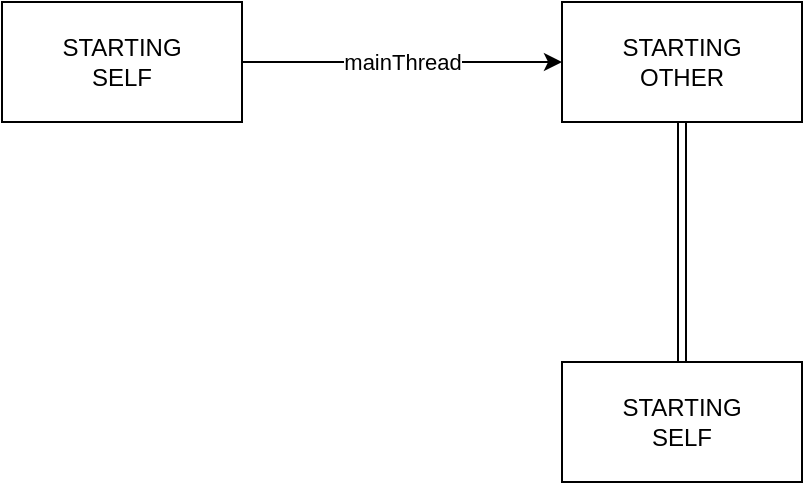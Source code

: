 <mxfile version="26.1.1">
  <diagram name="Page-1" id="flVwy_8u9ZJ36ITSE2dx">
    <mxGraphModel dx="1035" dy="616" grid="1" gridSize="10" guides="1" tooltips="1" connect="1" arrows="1" fold="1" page="1" pageScale="1" pageWidth="1100" pageHeight="850" math="0" shadow="0">
      <root>
        <mxCell id="0" />
        <mxCell id="1" parent="0" />
        <mxCell id="OM-WZS_Kf4vFHg-LFvVT-10" value="mainThread" style="edgeStyle=orthogonalEdgeStyle;rounded=0;orthogonalLoop=1;jettySize=auto;html=1;exitX=1;exitY=0.5;exitDx=0;exitDy=0;entryX=0;entryY=0.5;entryDx=0;entryDy=0;" edge="1" parent="1" source="OM-WZS_Kf4vFHg-LFvVT-6" target="OM-WZS_Kf4vFHg-LFvVT-7">
          <mxGeometry relative="1" as="geometry" />
        </mxCell>
        <mxCell id="OM-WZS_Kf4vFHg-LFvVT-6" value="STARTING&lt;div&gt;SELF&lt;/div&gt;" style="rounded=0;whiteSpace=wrap;html=1;" vertex="1" parent="1">
          <mxGeometry x="40" y="40" width="120" height="60" as="geometry" />
        </mxCell>
        <mxCell id="OM-WZS_Kf4vFHg-LFvVT-9" style="edgeStyle=orthogonalEdgeStyle;rounded=0;orthogonalLoop=1;jettySize=auto;html=1;exitX=0.5;exitY=1;exitDx=0;exitDy=0;entryX=0.5;entryY=0;entryDx=0;entryDy=0;shape=link;" edge="1" parent="1" source="OM-WZS_Kf4vFHg-LFvVT-7" target="OM-WZS_Kf4vFHg-LFvVT-8">
          <mxGeometry relative="1" as="geometry" />
        </mxCell>
        <mxCell id="OM-WZS_Kf4vFHg-LFvVT-7" value="STARTING&lt;div&gt;OTHER&lt;/div&gt;" style="rounded=0;whiteSpace=wrap;html=1;" vertex="1" parent="1">
          <mxGeometry x="320" y="40" width="120" height="60" as="geometry" />
        </mxCell>
        <mxCell id="OM-WZS_Kf4vFHg-LFvVT-8" value="STARTING&lt;div&gt;SELF&lt;/div&gt;" style="rounded=0;whiteSpace=wrap;html=1;" vertex="1" parent="1">
          <mxGeometry x="320" y="220" width="120" height="60" as="geometry" />
        </mxCell>
      </root>
    </mxGraphModel>
  </diagram>
</mxfile>
